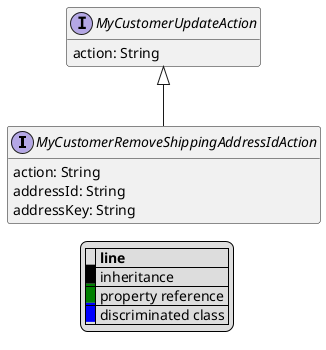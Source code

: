 @startuml

hide empty fields
hide empty methods
legend
|= |= line |
|<back:black>   </back>| inheritance |
|<back:green>   </back>| property reference |
|<back:blue>   </back>| discriminated class |
endlegend
interface MyCustomerRemoveShippingAddressIdAction [[MyCustomerRemoveShippingAddressIdAction.svg]] extends MyCustomerUpdateAction {
    action: String
    addressId: String
    addressKey: String
}
interface MyCustomerUpdateAction [[MyCustomerUpdateAction.svg]]  {
    action: String
}





@enduml
